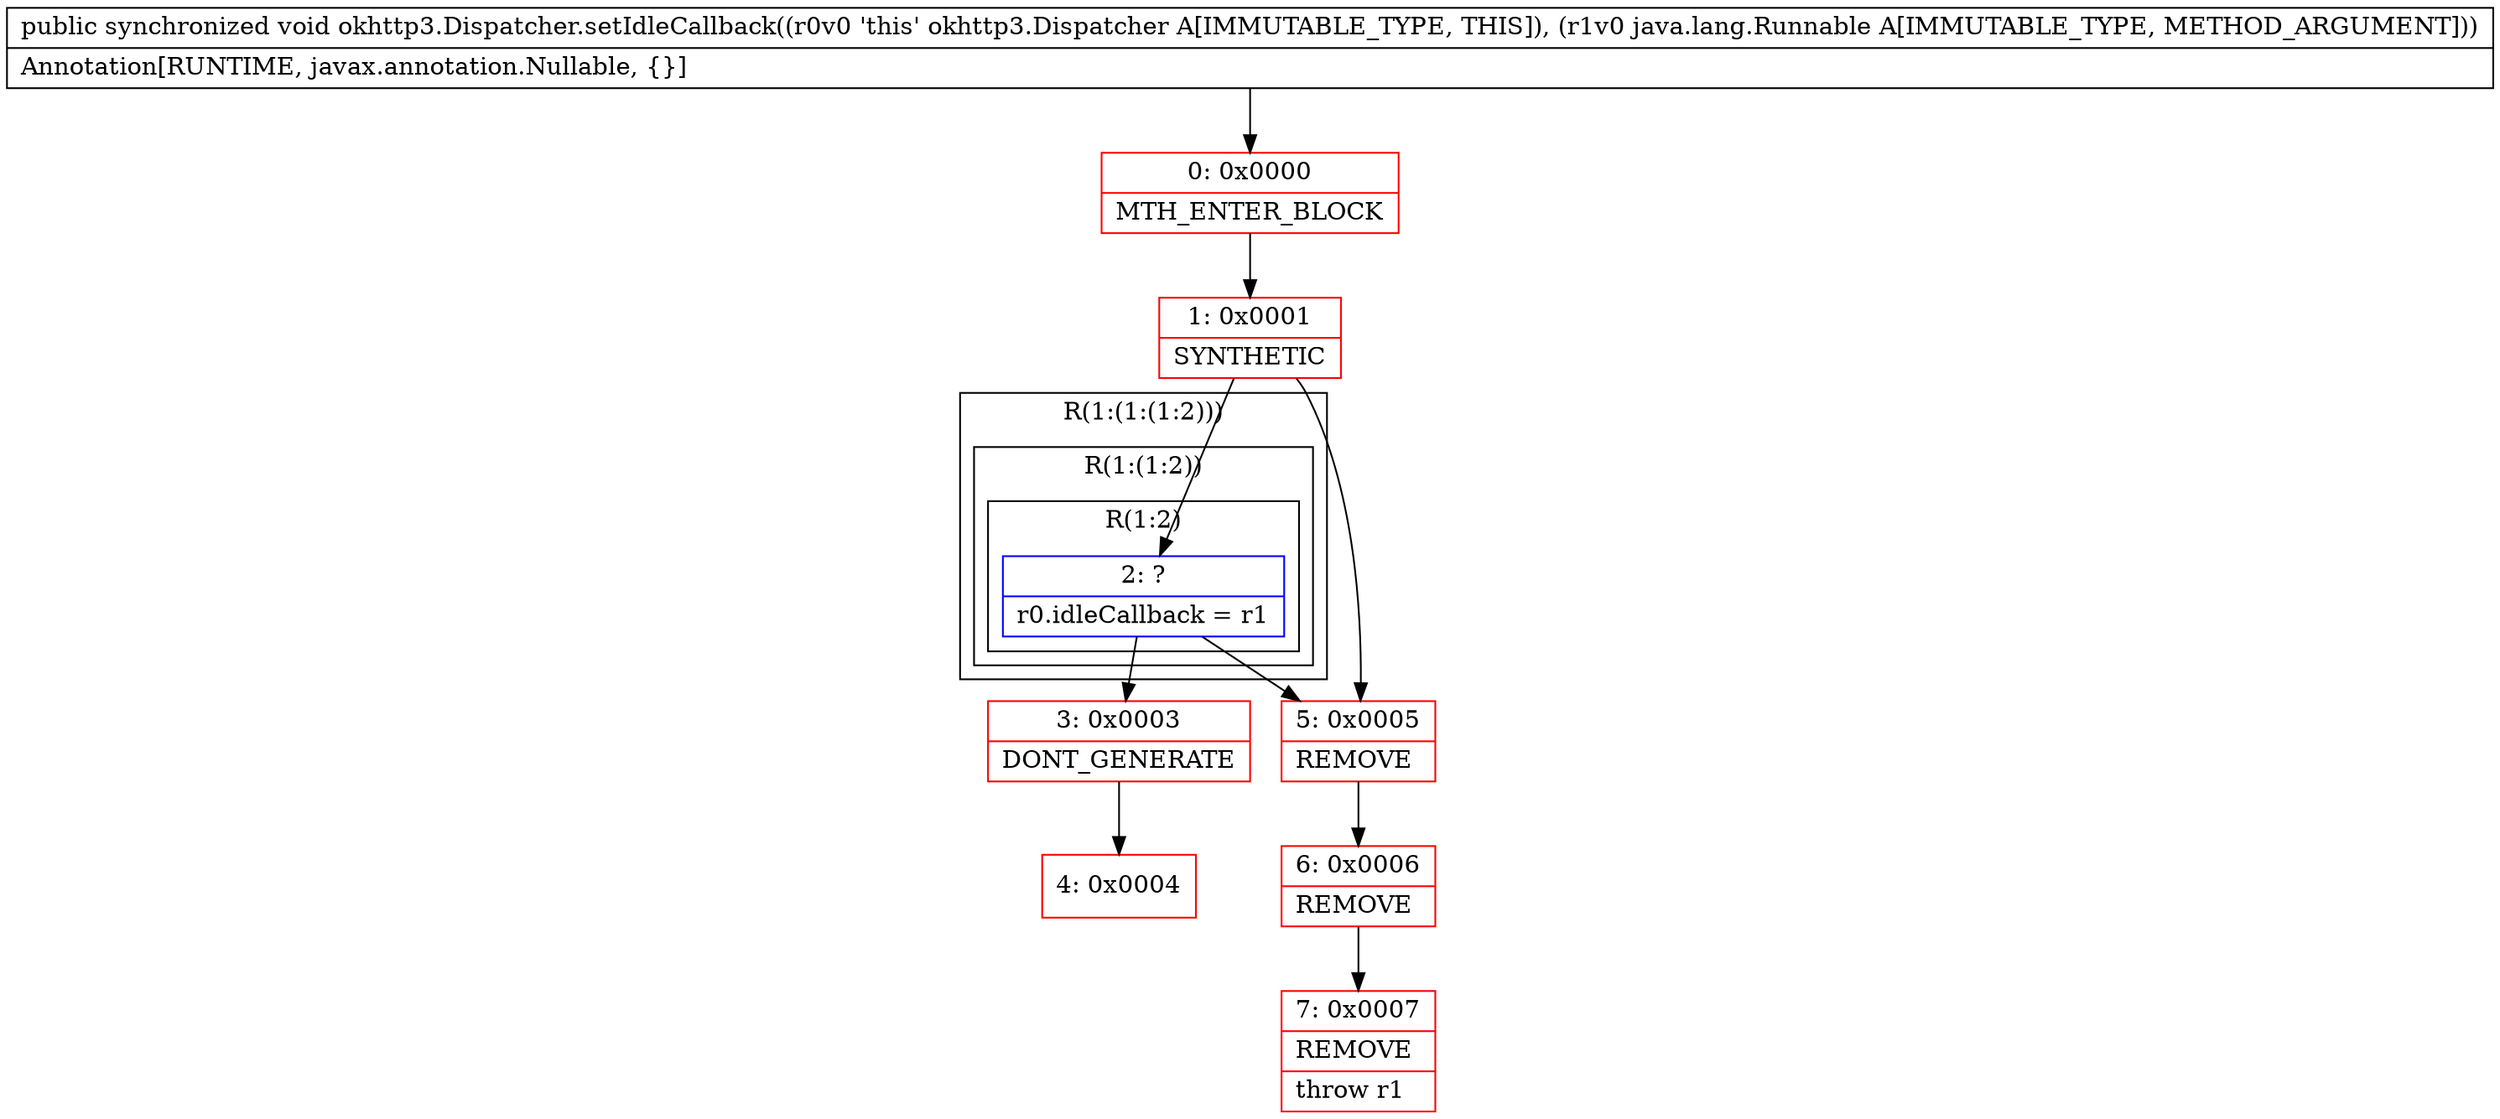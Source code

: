 digraph "CFG forokhttp3.Dispatcher.setIdleCallback(Ljava\/lang\/Runnable;)V" {
subgraph cluster_Region_1718304533 {
label = "R(1:(1:(1:2)))";
node [shape=record,color=blue];
subgraph cluster_Region_337103056 {
label = "R(1:(1:2))";
node [shape=record,color=blue];
subgraph cluster_Region_921226835 {
label = "R(1:2)";
node [shape=record,color=blue];
Node_2 [shape=record,label="{2\:\ ?|r0.idleCallback = r1\l}"];
}
}
}
Node_0 [shape=record,color=red,label="{0\:\ 0x0000|MTH_ENTER_BLOCK\l}"];
Node_1 [shape=record,color=red,label="{1\:\ 0x0001|SYNTHETIC\l}"];
Node_3 [shape=record,color=red,label="{3\:\ 0x0003|DONT_GENERATE\l}"];
Node_4 [shape=record,color=red,label="{4\:\ 0x0004}"];
Node_5 [shape=record,color=red,label="{5\:\ 0x0005|REMOVE\l}"];
Node_6 [shape=record,color=red,label="{6\:\ 0x0006|REMOVE\l}"];
Node_7 [shape=record,color=red,label="{7\:\ 0x0007|REMOVE\l|throw r1\l}"];
MethodNode[shape=record,label="{public synchronized void okhttp3.Dispatcher.setIdleCallback((r0v0 'this' okhttp3.Dispatcher A[IMMUTABLE_TYPE, THIS]), (r1v0 java.lang.Runnable A[IMMUTABLE_TYPE, METHOD_ARGUMENT]))  | Annotation[RUNTIME, javax.annotation.Nullable, \{\}]\l}"];
MethodNode -> Node_0;
Node_2 -> Node_3;
Node_2 -> Node_5;
Node_0 -> Node_1;
Node_1 -> Node_2;
Node_1 -> Node_5;
Node_3 -> Node_4;
Node_5 -> Node_6;
Node_6 -> Node_7;
}

